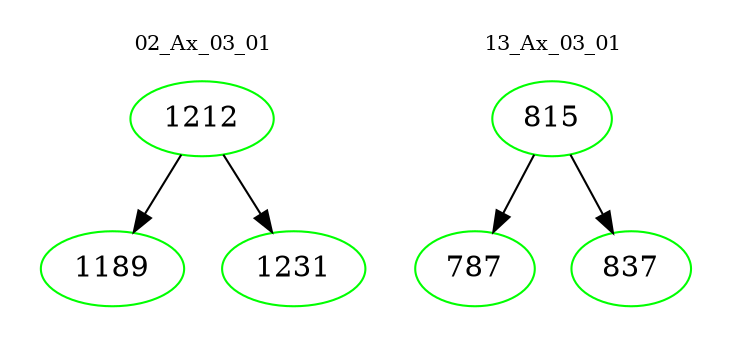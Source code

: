 digraph{
subgraph cluster_0 {
color = white
label = "02_Ax_03_01";
fontsize=10;
T0_1212 [label="1212", color="green"]
T0_1212 -> T0_1189 [color="black"]
T0_1189 [label="1189", color="green"]
T0_1212 -> T0_1231 [color="black"]
T0_1231 [label="1231", color="green"]
}
subgraph cluster_1 {
color = white
label = "13_Ax_03_01";
fontsize=10;
T1_815 [label="815", color="green"]
T1_815 -> T1_787 [color="black"]
T1_787 [label="787", color="green"]
T1_815 -> T1_837 [color="black"]
T1_837 [label="837", color="green"]
}
}
